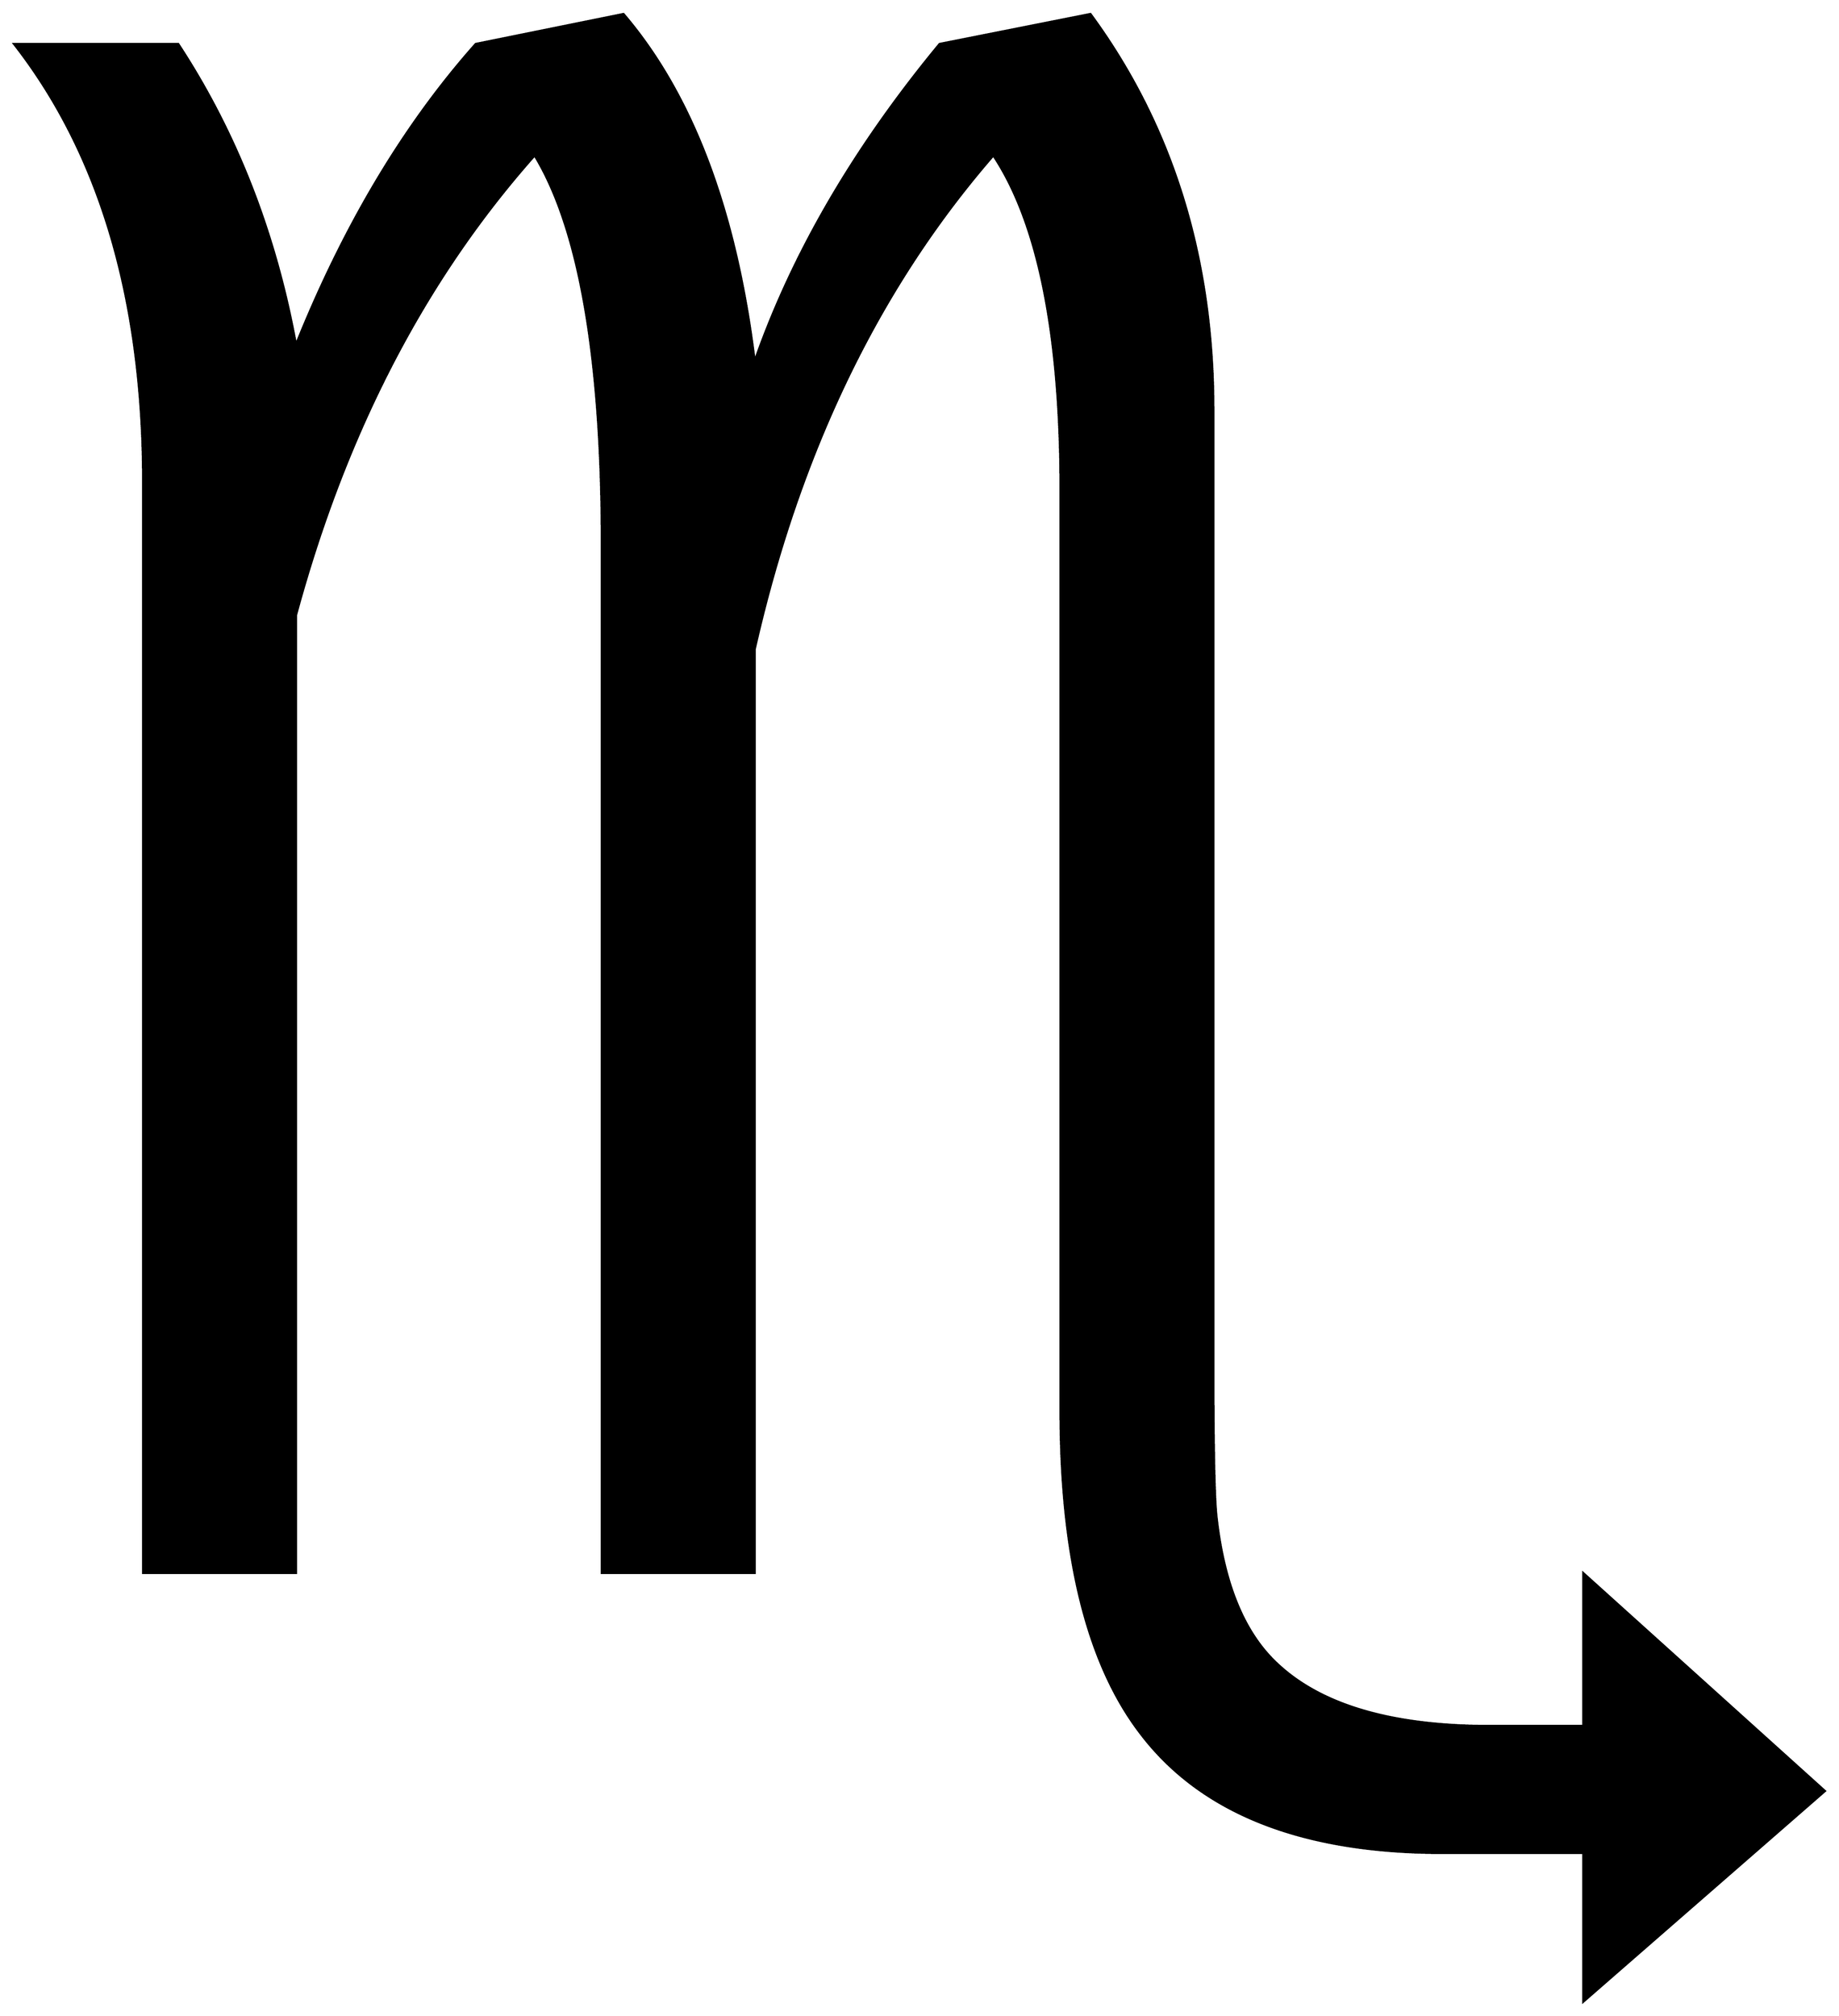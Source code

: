 


\begin{tikzpicture}[y=0.80pt, x=0.80pt, yscale=-1.0, xscale=1.0, inner sep=0pt, outer sep=0pt]
\begin{scope}[shift={(100.0,1671.0)},nonzero rule]
  \path[draw=.,fill=.,line width=1.600pt] (1926.0,211.0) --
    (1692.0,415.0) -- (1692.0,271.0) -- (1556.0,271.0) ..
    controls (1420.0,271.0) and (1322.667,232.667) .. (1264.0,156.0)
    .. controls (1212.0,88.667) and (1186.0,-15.667) ..
    (1186.0,-157.0) -- (1186.0,-1049.0) .. controls
    (1186.0,-1199.0) and (1164.333,-1306.667) .. (1121.0,-1372.0) ..
    controls (1010.333,-1244.667) and (933.333,-1085.333) ..
    (890.0,-894.0) -- (890.0,0.0) -- (742.0,0.0) --
    (742.0,-996.0) .. controls (742.0,-1175.333) and
    (720.333,-1300.667) .. (677.0,-1372.0) .. controls
    (571.0,-1252.667) and (494.0,-1104.333) .. (446.0,-927.0) --
    (446.0,0.0) -- (298.0,0.0) -- (298.0,-1056.0) .. controls
    (298.0,-1232.0) and (256.333,-1373.333) .. (173.0,-1480.0) --
    (332.0,-1480.0) .. controls (388.0,-1394.667) and
    (426.0,-1297.667) .. (446.0,-1189.0) .. controls
    (492.667,-1305.0) and (550.667,-1402.0) .. (620.0,-1480.0) --
    (763.0,-1509.0) .. controls (829.667,-1431.0) and
    (872.0,-1319.0) .. (890.0,-1173.0) .. controls
    (926.667,-1277.667) and (986.333,-1380.0) .. (1069.0,-1480.0) --
    (1215.0,-1509.0) .. controls (1294.333,-1401.0) and
    (1334.0,-1273.333) .. (1334.0,-1126.0) -- (1334.0,-205.0) ..
    controls (1334.0,-123.667) and (1335.0,-73.667) ..
    (1337.0,-55.0) .. controls (1343.667,5.667) and (1361.0,51.0) ..
    (1389.0,81.0) .. controls (1431.0,125.667) and (1501.667,148.0)
    .. (1601.0,148.0) -- (1692.0,148.0) -- (1692.0,0.0) --
    (1926.0,211.0) -- cycle;
\end{scope}

\end{tikzpicture}

